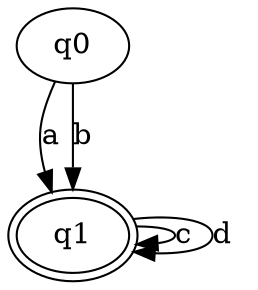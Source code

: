 digraph{
    q0
    q1 [peripheries=2]

    q0->q1 [label="a"]
    q0->q1 [label="b"]
    q1->q1 [label="c"]
    q1->q1 [label="d"]
}

